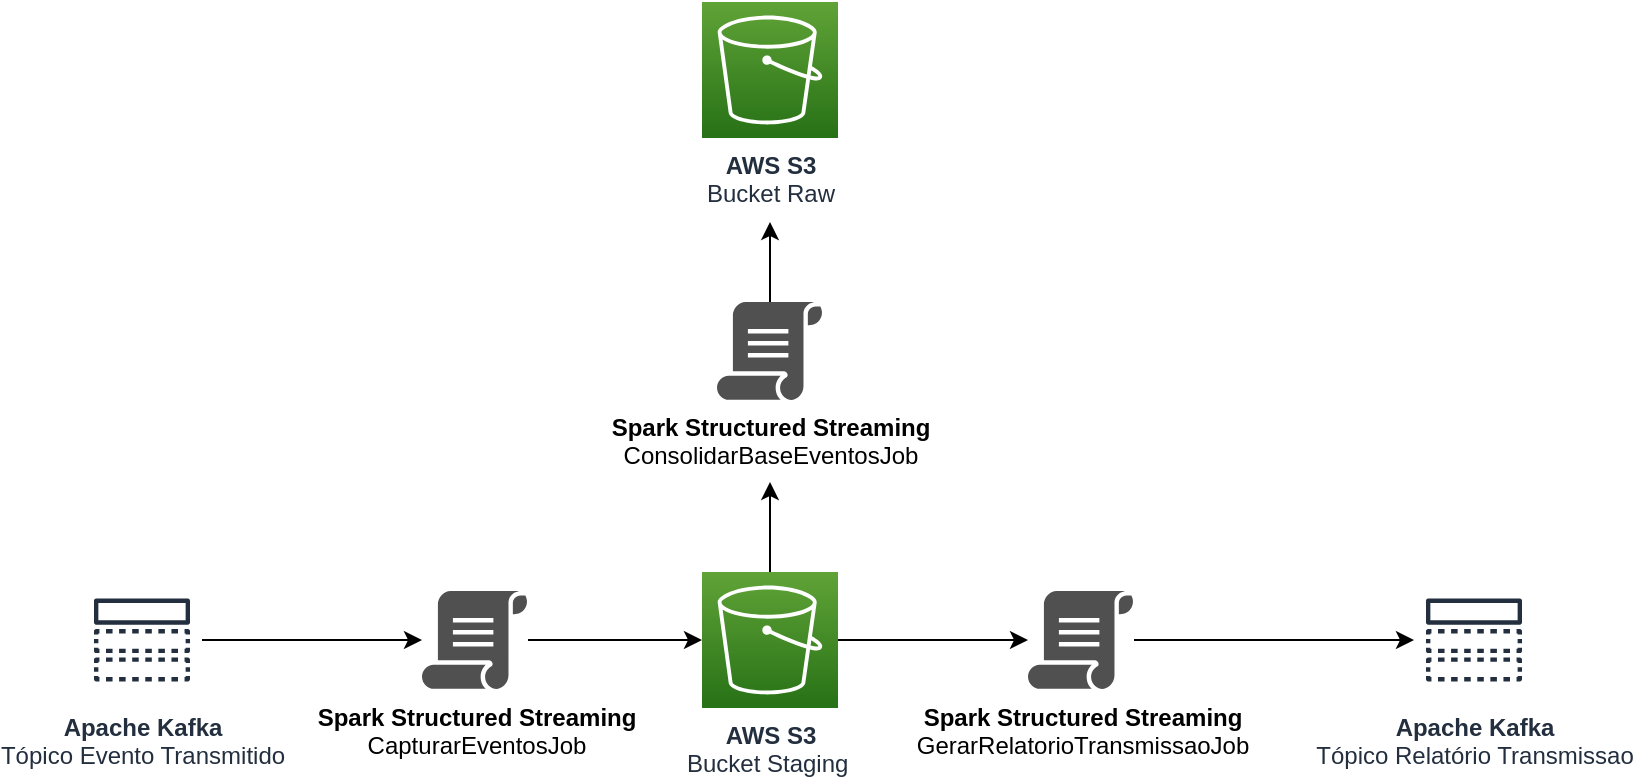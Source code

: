 <mxfile version="14.6.1" type="github">
  <diagram id="4bmlQa7JupVP9dmJylS3" name="Page-1">
    <mxGraphModel dx="1681" dy="641" grid="1" gridSize="10" guides="1" tooltips="1" connect="1" arrows="1" fold="1" page="1" pageScale="1" pageWidth="827" pageHeight="1169" math="0" shadow="0">
      <root>
        <mxCell id="0" />
        <mxCell id="1" parent="0" />
        <mxCell id="4s7Es78IpS1MlxOsi2r0-8" style="edgeStyle=orthogonalEdgeStyle;rounded=0;orthogonalLoop=1;jettySize=auto;html=1;" edge="1" parent="1" source="4s7Es78IpS1MlxOsi2r0-1" target="4s7Es78IpS1MlxOsi2r0-7">
          <mxGeometry relative="1" as="geometry" />
        </mxCell>
        <mxCell id="4s7Es78IpS1MlxOsi2r0-1" value="&lt;b&gt;Spark Structured Streaming&lt;br&gt;&lt;/b&gt;CapturarEventosJob" style="pointerEvents=1;shadow=0;dashed=0;html=1;strokeColor=none;fillColor=#505050;labelPosition=center;verticalLabelPosition=bottom;verticalAlign=top;outlineConnect=0;align=center;shape=mxgraph.office.concepts.script;" vertex="1" parent="1">
          <mxGeometry x="217" y="324.5" width="53" height="49" as="geometry" />
        </mxCell>
        <mxCell id="4s7Es78IpS1MlxOsi2r0-3" style="edgeStyle=orthogonalEdgeStyle;rounded=0;orthogonalLoop=1;jettySize=auto;html=1;" edge="1" parent="1" source="4s7Es78IpS1MlxOsi2r0-2" target="4s7Es78IpS1MlxOsi2r0-1">
          <mxGeometry relative="1" as="geometry" />
        </mxCell>
        <mxCell id="4s7Es78IpS1MlxOsi2r0-2" value="&lt;b&gt;Apache Kafka&lt;br&gt;&lt;/b&gt;Tópico Evento Transmitido" style="outlineConnect=0;fontColor=#232F3E;gradientColor=none;strokeColor=#232F3E;fillColor=#ffffff;dashed=0;verticalLabelPosition=bottom;verticalAlign=top;align=center;html=1;fontSize=12;fontStyle=0;aspect=fixed;shape=mxgraph.aws4.resourceIcon;resIcon=mxgraph.aws4.topic;" vertex="1" parent="1">
          <mxGeometry x="47" y="319" width="60" height="60" as="geometry" />
        </mxCell>
        <mxCell id="4s7Es78IpS1MlxOsi2r0-6" style="edgeStyle=orthogonalEdgeStyle;rounded=0;orthogonalLoop=1;jettySize=auto;html=1;" edge="1" parent="1" source="4s7Es78IpS1MlxOsi2r0-4" target="4s7Es78IpS1MlxOsi2r0-5">
          <mxGeometry relative="1" as="geometry" />
        </mxCell>
        <mxCell id="4s7Es78IpS1MlxOsi2r0-4" value="&lt;b&gt;Spark Structured Streaming&lt;br&gt;&lt;/b&gt;GerarRelatorioTransmissaoJob" style="pointerEvents=1;shadow=0;dashed=0;html=1;strokeColor=none;fillColor=#505050;labelPosition=center;verticalLabelPosition=bottom;verticalAlign=top;outlineConnect=0;align=center;shape=mxgraph.office.concepts.script;" vertex="1" parent="1">
          <mxGeometry x="520" y="324.5" width="53" height="49" as="geometry" />
        </mxCell>
        <mxCell id="4s7Es78IpS1MlxOsi2r0-5" value="&lt;b&gt;Apache Kafka&lt;br&gt;&lt;/b&gt;Tópico Relatório Transmissao" style="outlineConnect=0;fontColor=#232F3E;gradientColor=none;strokeColor=#232F3E;fillColor=#ffffff;dashed=0;verticalLabelPosition=bottom;verticalAlign=top;align=center;html=1;fontSize=12;fontStyle=0;aspect=fixed;shape=mxgraph.aws4.resourceIcon;resIcon=mxgraph.aws4.topic;" vertex="1" parent="1">
          <mxGeometry x="713" y="319" width="60" height="60" as="geometry" />
        </mxCell>
        <mxCell id="4s7Es78IpS1MlxOsi2r0-9" style="edgeStyle=orthogonalEdgeStyle;rounded=0;orthogonalLoop=1;jettySize=auto;html=1;" edge="1" parent="1" source="4s7Es78IpS1MlxOsi2r0-7" target="4s7Es78IpS1MlxOsi2r0-4">
          <mxGeometry relative="1" as="geometry" />
        </mxCell>
        <mxCell id="4s7Es78IpS1MlxOsi2r0-11" style="edgeStyle=orthogonalEdgeStyle;rounded=0;orthogonalLoop=1;jettySize=auto;html=1;" edge="1" parent="1" source="4s7Es78IpS1MlxOsi2r0-7">
          <mxGeometry relative="1" as="geometry">
            <mxPoint x="391" y="270" as="targetPoint" />
          </mxGeometry>
        </mxCell>
        <mxCell id="4s7Es78IpS1MlxOsi2r0-7" value="&lt;b&gt;AWS S3&lt;br&gt;&lt;/b&gt;Bucket Staging&amp;nbsp;" style="points=[[0,0,0],[0.25,0,0],[0.5,0,0],[0.75,0,0],[1,0,0],[0,1,0],[0.25,1,0],[0.5,1,0],[0.75,1,0],[1,1,0],[0,0.25,0],[0,0.5,0],[0,0.75,0],[1,0.25,0],[1,0.5,0],[1,0.75,0]];outlineConnect=0;fontColor=#232F3E;gradientColor=#60A337;gradientDirection=north;fillColor=#277116;strokeColor=#ffffff;dashed=0;verticalLabelPosition=bottom;verticalAlign=top;align=center;html=1;fontSize=12;fontStyle=0;aspect=fixed;shape=mxgraph.aws4.resourceIcon;resIcon=mxgraph.aws4.s3;" vertex="1" parent="1">
          <mxGeometry x="357" y="315" width="68" height="68" as="geometry" />
        </mxCell>
        <mxCell id="4s7Es78IpS1MlxOsi2r0-13" style="edgeStyle=orthogonalEdgeStyle;rounded=0;orthogonalLoop=1;jettySize=auto;html=1;" edge="1" parent="1" source="4s7Es78IpS1MlxOsi2r0-10">
          <mxGeometry relative="1" as="geometry">
            <mxPoint x="391" y="140" as="targetPoint" />
          </mxGeometry>
        </mxCell>
        <mxCell id="4s7Es78IpS1MlxOsi2r0-10" value="&lt;b&gt;Spark Structured Streaming&lt;br&gt;&lt;/b&gt;ConsolidarBaseEventosJob" style="pointerEvents=1;shadow=0;dashed=0;html=1;strokeColor=none;fillColor=#505050;labelPosition=center;verticalLabelPosition=bottom;verticalAlign=top;outlineConnect=0;align=center;shape=mxgraph.office.concepts.script;" vertex="1" parent="1">
          <mxGeometry x="364.5" y="180" width="53" height="49" as="geometry" />
        </mxCell>
        <mxCell id="4s7Es78IpS1MlxOsi2r0-12" value="&lt;b&gt;AWS S3&lt;br&gt;&lt;/b&gt;Bucket Raw" style="points=[[0,0,0],[0.25,0,0],[0.5,0,0],[0.75,0,0],[1,0,0],[0,1,0],[0.25,1,0],[0.5,1,0],[0.75,1,0],[1,1,0],[0,0.25,0],[0,0.5,0],[0,0.75,0],[1,0.25,0],[1,0.5,0],[1,0.75,0]];outlineConnect=0;fontColor=#232F3E;gradientColor=#60A337;gradientDirection=north;fillColor=#277116;strokeColor=#ffffff;dashed=0;verticalLabelPosition=bottom;verticalAlign=top;align=center;html=1;fontSize=12;fontStyle=0;aspect=fixed;shape=mxgraph.aws4.resourceIcon;resIcon=mxgraph.aws4.s3;" vertex="1" parent="1">
          <mxGeometry x="357" y="30" width="68" height="68" as="geometry" />
        </mxCell>
      </root>
    </mxGraphModel>
  </diagram>
</mxfile>
